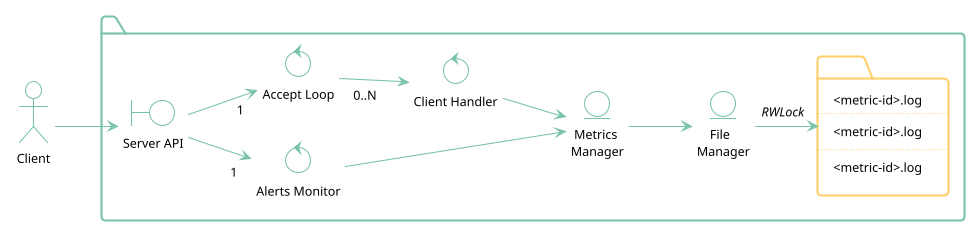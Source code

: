 @startuml
!theme minty
skinparam PackageBackgroundColor transparent
skinparam FolderBackgroundColor transparent
skinparam ActorBackgroundColor transparent
skinparam ActorFontColor black
skinparam EntityBackgroundColor transparent
skinparam EntityFontColor black
skinparam ControlBackgroundColor transparent
skinparam ControlFontColor black
skinparam BoundaryBackgroundColor transparent
skinparam BoundaryFontColor black
skinparam ArrowFontColor black
skinparam FolderFontColor black
skinparam ArrowThickness 1

actor "Client"

left to right direction
package {
  boundary "Server API" 
  control "Accept Loop"
  control "Alerts Monitor"
  control "Client Handler"
  entity " Metrics\nManager" as MetricsManager
  entity "    File\nManager" as FileManager
  folder logs [
    <metric-id>.log
    ....
    <metric-id>.log
    ....
    <metric-id>.log
  ] 
}


Client --> [Server API]
[Server API] --> "1" [Accept Loop]
[Server API] -right-> "1" [Alerts Monitor]
[Accept Loop] "0..N" --> [Client Handler]
[Client Handler] --> [MetricsManager]
[Alerts Monitor] --> [MetricsManager]
[MetricsManager] --> [FileManager]
[FileManager] " " --> "//RWLock//" [logs]


@enduml
